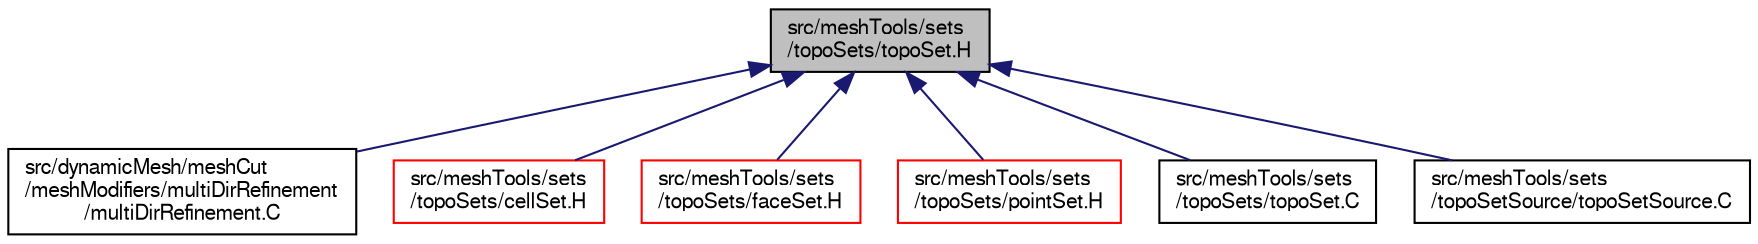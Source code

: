 digraph "src/meshTools/sets/topoSets/topoSet.H"
{
  bgcolor="transparent";
  edge [fontname="FreeSans",fontsize="10",labelfontname="FreeSans",labelfontsize="10"];
  node [fontname="FreeSans",fontsize="10",shape=record];
  Node119 [label="src/meshTools/sets\l/topoSets/topoSet.H",height=0.2,width=0.4,color="black", fillcolor="grey75", style="filled", fontcolor="black"];
  Node119 -> Node120 [dir="back",color="midnightblue",fontsize="10",style="solid",fontname="FreeSans"];
  Node120 [label="src/dynamicMesh/meshCut\l/meshModifiers/multiDirRefinement\l/multiDirRefinement.C",height=0.2,width=0.4,color="black",URL="$a00518.html"];
  Node119 -> Node121 [dir="back",color="midnightblue",fontsize="10",style="solid",fontname="FreeSans"];
  Node121 [label="src/meshTools/sets\l/topoSets/cellSet.H",height=0.2,width=0.4,color="red",URL="$a08117.html"];
  Node119 -> Node234 [dir="back",color="midnightblue",fontsize="10",style="solid",fontname="FreeSans"];
  Node234 [label="src/meshTools/sets\l/topoSets/faceSet.H",height=0.2,width=0.4,color="red",URL="$a08129.html"];
  Node119 -> Node261 [dir="back",color="midnightblue",fontsize="10",style="solid",fontname="FreeSans"];
  Node261 [label="src/meshTools/sets\l/topoSets/pointSet.H",height=0.2,width=0.4,color="red",URL="$a08141.html"];
  Node119 -> Node273 [dir="back",color="midnightblue",fontsize="10",style="solid",fontname="FreeSans"];
  Node273 [label="src/meshTools/sets\l/topoSets/topoSet.C",height=0.2,width=0.4,color="black",URL="$a39575.html"];
  Node119 -> Node274 [dir="back",color="midnightblue",fontsize="10",style="solid",fontname="FreeSans"];
  Node274 [label="src/meshTools/sets\l/topoSetSource/topoSetSource.C",height=0.2,width=0.4,color="black",URL="$a08156.html"];
}
